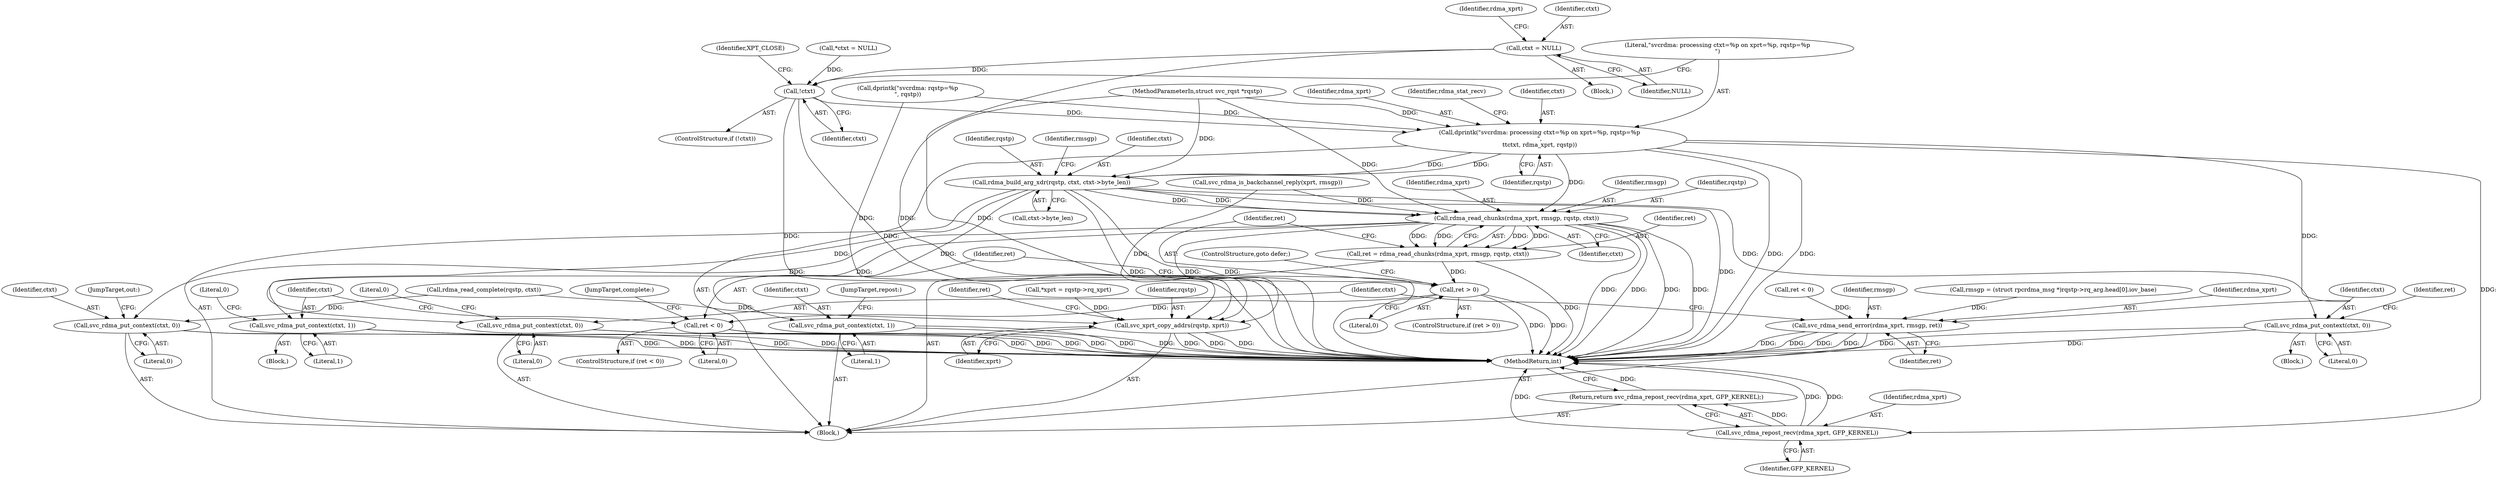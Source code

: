 digraph "1_linux_c70422f760c120480fee4de6c38804c72aa26bc1_30@pointer" {
"1000179" [label="(Call,ctxt = NULL)"];
"1000188" [label="(Call,!ctxt)"];
"1000200" [label="(Call,dprintk(\"svcrdma: processing ctxt=%p on xprt=%p, rqstp=%p\n\",\n\t\tctxt, rdma_xprt, rqstp))"];
"1000208" [label="(Call,rdma_build_arg_xdr(rqstp, ctxt, ctxt->byte_len))"];
"1000265" [label="(Call,svc_rdma_put_context(ctxt, 0))"];
"1000275" [label="(Call,rdma_read_chunks(rdma_xprt, rmsgp, rqstp, ctxt))"];
"1000273" [label="(Call,ret = rdma_read_chunks(rdma_xprt, rmsgp, rqstp, ctxt))"];
"1000281" [label="(Call,ret > 0)"];
"1000288" [label="(Call,ret < 0)"];
"1000292" [label="(Call,svc_rdma_put_context(ctxt, 1))"];
"1000325" [label="(Call,svc_rdma_put_context(ctxt, 0))"];
"1000360" [label="(Call,svc_xprt_copy_addrs(rqstp, xprt))"];
"1000370" [label="(Call,svc_rdma_put_context(ctxt, 0))"];
"1000379" [label="(Call,svc_rdma_put_context(ctxt, 1))"];
"1000366" [label="(Call,svc_rdma_send_error(rdma_xprt, rmsgp, ret))"];
"1000384" [label="(Call,svc_rdma_repost_recv(rdma_xprt, GFP_KERNEL))"];
"1000383" [label="(Return,return svc_rdma_repost_recv(rdma_xprt, GFP_KERNEL);)"];
"1000290" [label="(Literal,0)"];
"1000187" [label="(ControlStructure,if (!ctxt))"];
"1000379" [label="(Call,svc_rdma_put_context(ctxt, 1))"];
"1000360" [label="(Call,svc_xprt_copy_addrs(rqstp, xprt))"];
"1000283" [label="(Literal,0)"];
"1000203" [label="(Identifier,rdma_xprt)"];
"1000386" [label="(Identifier,GFP_KERNEL)"];
"1000327" [label="(Literal,0)"];
"1000277" [label="(Identifier,rmsgp)"];
"1000185" [label="(Identifier,rdma_xprt)"];
"1000326" [label="(Identifier,ctxt)"];
"1000209" [label="(Identifier,rqstp)"];
"1000193" [label="(Identifier,XPT_CLOSE)"];
"1000278" [label="(Identifier,rqstp)"];
"1000372" [label="(Literal,0)"];
"1000235" [label="(Call,ret < 0)"];
"1000189" [label="(Identifier,ctxt)"];
"1000285" [label="(ControlStructure,goto defer;)"];
"1000265" [label="(Call,svc_rdma_put_context(ctxt, 0))"];
"1000287" [label="(ControlStructure,if (ret < 0))"];
"1000368" [label="(Identifier,rmsgp)"];
"1000383" [label="(Return,return svc_rdma_repost_recv(rdma_xprt, GFP_KERNEL);)"];
"1000150" [label="(Call,rdma_read_complete(rqstp, ctxt))"];
"1000282" [label="(Identifier,ret)"];
"1000296" [label="(Literal,0)"];
"1000380" [label="(Identifier,ctxt)"];
"1000382" [label="(JumpTarget,repost:)"];
"1000364" [label="(Identifier,ret)"];
"1000204" [label="(Identifier,rqstp)"];
"1000269" [label="(Identifier,ret)"];
"1000250" [label="(Call,svc_rdma_is_backchannel_reply(xprt, rmsgp))"];
"1000124" [label="(Call,dprintk(\"svcrdma: rqstp=%p\n\", rqstp))"];
"1000275" [label="(Call,rdma_read_chunks(rdma_xprt, rmsgp, rqstp, ctxt))"];
"1000273" [label="(Call,ret = rdma_read_chunks(rdma_xprt, rmsgp, rqstp, ctxt))"];
"1000288" [label="(Call,ret < 0)"];
"1000374" [label="(Literal,0)"];
"1000181" [label="(Identifier,NULL)"];
"1000116" [label="(Call,*ctxt = NULL)"];
"1000180" [label="(Identifier,ctxt)"];
"1000325" [label="(Call,svc_rdma_put_context(ctxt, 0))"];
"1000293" [label="(Identifier,ctxt)"];
"1000297" [label="(JumpTarget,complete:)"];
"1000294" [label="(Literal,1)"];
"1000253" [label="(Block,)"];
"1000292" [label="(Call,svc_rdma_put_context(ctxt, 1))"];
"1000281" [label="(Call,ret > 0)"];
"1000214" [label="(Call,rmsgp = (struct rpcrdma_msg *)rqstp->rq_arg.head[0].iov_base)"];
"1000108" [label="(Block,)"];
"1000384" [label="(Call,svc_rdma_repost_recv(rdma_xprt, GFP_KERNEL))"];
"1000289" [label="(Identifier,ret)"];
"1000208" [label="(Call,rdma_build_arg_xdr(rqstp, ctxt, ctxt->byte_len))"];
"1000276" [label="(Identifier,rdma_xprt)"];
"1000387" [label="(MethodReturn,int)"];
"1000362" [label="(Identifier,xprt)"];
"1000188" [label="(Call,!ctxt)"];
"1000328" [label="(JumpTarget,out:)"];
"1000267" [label="(Literal,0)"];
"1000367" [label="(Identifier,rdma_xprt)"];
"1000169" [label="(Block,)"];
"1000211" [label="(Call,ctxt->byte_len)"];
"1000274" [label="(Identifier,ret)"];
"1000385" [label="(Identifier,rdma_xprt)"];
"1000291" [label="(Block,)"];
"1000207" [label="(Identifier,rdma_stat_recv)"];
"1000215" [label="(Identifier,rmsgp)"];
"1000179" [label="(Call,ctxt = NULL)"];
"1000110" [label="(Call,*xprt = rqstp->rq_xprt)"];
"1000280" [label="(ControlStructure,if (ret > 0))"];
"1000279" [label="(Identifier,ctxt)"];
"1000107" [label="(MethodParameterIn,struct svc_rqst *rqstp)"];
"1000202" [label="(Identifier,ctxt)"];
"1000201" [label="(Literal,\"svcrdma: processing ctxt=%p on xprt=%p, rqstp=%p\n\")"];
"1000366" [label="(Call,svc_rdma_send_error(rdma_xprt, rmsgp, ret))"];
"1000361" [label="(Identifier,rqstp)"];
"1000371" [label="(Identifier,ctxt)"];
"1000200" [label="(Call,dprintk(\"svcrdma: processing ctxt=%p on xprt=%p, rqstp=%p\n\",\n\t\tctxt, rdma_xprt, rqstp))"];
"1000381" [label="(Literal,1)"];
"1000369" [label="(Identifier,ret)"];
"1000210" [label="(Identifier,ctxt)"];
"1000266" [label="(Identifier,ctxt)"];
"1000370" [label="(Call,svc_rdma_put_context(ctxt, 0))"];
"1000179" -> "1000169"  [label="AST: "];
"1000179" -> "1000181"  [label="CFG: "];
"1000180" -> "1000179"  [label="AST: "];
"1000181" -> "1000179"  [label="AST: "];
"1000185" -> "1000179"  [label="CFG: "];
"1000179" -> "1000387"  [label="DDG: "];
"1000179" -> "1000188"  [label="DDG: "];
"1000188" -> "1000187"  [label="AST: "];
"1000188" -> "1000189"  [label="CFG: "];
"1000189" -> "1000188"  [label="AST: "];
"1000193" -> "1000188"  [label="CFG: "];
"1000201" -> "1000188"  [label="CFG: "];
"1000188" -> "1000387"  [label="DDG: "];
"1000188" -> "1000387"  [label="DDG: "];
"1000116" -> "1000188"  [label="DDG: "];
"1000188" -> "1000200"  [label="DDG: "];
"1000200" -> "1000108"  [label="AST: "];
"1000200" -> "1000204"  [label="CFG: "];
"1000201" -> "1000200"  [label="AST: "];
"1000202" -> "1000200"  [label="AST: "];
"1000203" -> "1000200"  [label="AST: "];
"1000204" -> "1000200"  [label="AST: "];
"1000207" -> "1000200"  [label="CFG: "];
"1000200" -> "1000387"  [label="DDG: "];
"1000200" -> "1000387"  [label="DDG: "];
"1000124" -> "1000200"  [label="DDG: "];
"1000107" -> "1000200"  [label="DDG: "];
"1000200" -> "1000208"  [label="DDG: "];
"1000200" -> "1000208"  [label="DDG: "];
"1000200" -> "1000275"  [label="DDG: "];
"1000200" -> "1000366"  [label="DDG: "];
"1000200" -> "1000384"  [label="DDG: "];
"1000208" -> "1000108"  [label="AST: "];
"1000208" -> "1000211"  [label="CFG: "];
"1000209" -> "1000208"  [label="AST: "];
"1000210" -> "1000208"  [label="AST: "];
"1000211" -> "1000208"  [label="AST: "];
"1000215" -> "1000208"  [label="CFG: "];
"1000208" -> "1000387"  [label="DDG: "];
"1000208" -> "1000387"  [label="DDG: "];
"1000208" -> "1000387"  [label="DDG: "];
"1000107" -> "1000208"  [label="DDG: "];
"1000208" -> "1000265"  [label="DDG: "];
"1000208" -> "1000275"  [label="DDG: "];
"1000208" -> "1000275"  [label="DDG: "];
"1000208" -> "1000370"  [label="DDG: "];
"1000208" -> "1000379"  [label="DDG: "];
"1000265" -> "1000253"  [label="AST: "];
"1000265" -> "1000267"  [label="CFG: "];
"1000266" -> "1000265"  [label="AST: "];
"1000267" -> "1000265"  [label="AST: "];
"1000269" -> "1000265"  [label="CFG: "];
"1000265" -> "1000387"  [label="DDG: "];
"1000265" -> "1000387"  [label="DDG: "];
"1000275" -> "1000273"  [label="AST: "];
"1000275" -> "1000279"  [label="CFG: "];
"1000276" -> "1000275"  [label="AST: "];
"1000277" -> "1000275"  [label="AST: "];
"1000278" -> "1000275"  [label="AST: "];
"1000279" -> "1000275"  [label="AST: "];
"1000273" -> "1000275"  [label="CFG: "];
"1000275" -> "1000387"  [label="DDG: "];
"1000275" -> "1000387"  [label="DDG: "];
"1000275" -> "1000387"  [label="DDG: "];
"1000275" -> "1000387"  [label="DDG: "];
"1000275" -> "1000273"  [label="DDG: "];
"1000275" -> "1000273"  [label="DDG: "];
"1000275" -> "1000273"  [label="DDG: "];
"1000275" -> "1000273"  [label="DDG: "];
"1000250" -> "1000275"  [label="DDG: "];
"1000107" -> "1000275"  [label="DDG: "];
"1000275" -> "1000292"  [label="DDG: "];
"1000275" -> "1000325"  [label="DDG: "];
"1000275" -> "1000360"  [label="DDG: "];
"1000273" -> "1000108"  [label="AST: "];
"1000274" -> "1000273"  [label="AST: "];
"1000282" -> "1000273"  [label="CFG: "];
"1000273" -> "1000387"  [label="DDG: "];
"1000273" -> "1000281"  [label="DDG: "];
"1000281" -> "1000280"  [label="AST: "];
"1000281" -> "1000283"  [label="CFG: "];
"1000282" -> "1000281"  [label="AST: "];
"1000283" -> "1000281"  [label="AST: "];
"1000285" -> "1000281"  [label="CFG: "];
"1000289" -> "1000281"  [label="CFG: "];
"1000281" -> "1000387"  [label="DDG: "];
"1000281" -> "1000387"  [label="DDG: "];
"1000281" -> "1000288"  [label="DDG: "];
"1000288" -> "1000287"  [label="AST: "];
"1000288" -> "1000290"  [label="CFG: "];
"1000289" -> "1000288"  [label="AST: "];
"1000290" -> "1000288"  [label="AST: "];
"1000293" -> "1000288"  [label="CFG: "];
"1000297" -> "1000288"  [label="CFG: "];
"1000288" -> "1000387"  [label="DDG: "];
"1000288" -> "1000387"  [label="DDG: "];
"1000292" -> "1000291"  [label="AST: "];
"1000292" -> "1000294"  [label="CFG: "];
"1000293" -> "1000292"  [label="AST: "];
"1000294" -> "1000292"  [label="AST: "];
"1000296" -> "1000292"  [label="CFG: "];
"1000292" -> "1000387"  [label="DDG: "];
"1000292" -> "1000387"  [label="DDG: "];
"1000325" -> "1000108"  [label="AST: "];
"1000325" -> "1000327"  [label="CFG: "];
"1000326" -> "1000325"  [label="AST: "];
"1000327" -> "1000325"  [label="AST: "];
"1000328" -> "1000325"  [label="CFG: "];
"1000325" -> "1000387"  [label="DDG: "];
"1000325" -> "1000387"  [label="DDG: "];
"1000150" -> "1000325"  [label="DDG: "];
"1000360" -> "1000108"  [label="AST: "];
"1000360" -> "1000362"  [label="CFG: "];
"1000361" -> "1000360"  [label="AST: "];
"1000362" -> "1000360"  [label="AST: "];
"1000364" -> "1000360"  [label="CFG: "];
"1000360" -> "1000387"  [label="DDG: "];
"1000360" -> "1000387"  [label="DDG: "];
"1000360" -> "1000387"  [label="DDG: "];
"1000124" -> "1000360"  [label="DDG: "];
"1000150" -> "1000360"  [label="DDG: "];
"1000107" -> "1000360"  [label="DDG: "];
"1000250" -> "1000360"  [label="DDG: "];
"1000110" -> "1000360"  [label="DDG: "];
"1000370" -> "1000108"  [label="AST: "];
"1000370" -> "1000372"  [label="CFG: "];
"1000371" -> "1000370"  [label="AST: "];
"1000372" -> "1000370"  [label="AST: "];
"1000374" -> "1000370"  [label="CFG: "];
"1000370" -> "1000387"  [label="DDG: "];
"1000370" -> "1000387"  [label="DDG: "];
"1000379" -> "1000108"  [label="AST: "];
"1000379" -> "1000381"  [label="CFG: "];
"1000380" -> "1000379"  [label="AST: "];
"1000381" -> "1000379"  [label="AST: "];
"1000382" -> "1000379"  [label="CFG: "];
"1000379" -> "1000387"  [label="DDG: "];
"1000379" -> "1000387"  [label="DDG: "];
"1000366" -> "1000108"  [label="AST: "];
"1000366" -> "1000369"  [label="CFG: "];
"1000367" -> "1000366"  [label="AST: "];
"1000368" -> "1000366"  [label="AST: "];
"1000369" -> "1000366"  [label="AST: "];
"1000371" -> "1000366"  [label="CFG: "];
"1000366" -> "1000387"  [label="DDG: "];
"1000366" -> "1000387"  [label="DDG: "];
"1000366" -> "1000387"  [label="DDG: "];
"1000366" -> "1000387"  [label="DDG: "];
"1000214" -> "1000366"  [label="DDG: "];
"1000235" -> "1000366"  [label="DDG: "];
"1000384" -> "1000383"  [label="AST: "];
"1000384" -> "1000386"  [label="CFG: "];
"1000385" -> "1000384"  [label="AST: "];
"1000386" -> "1000384"  [label="AST: "];
"1000383" -> "1000384"  [label="CFG: "];
"1000384" -> "1000387"  [label="DDG: "];
"1000384" -> "1000387"  [label="DDG: "];
"1000384" -> "1000387"  [label="DDG: "];
"1000384" -> "1000383"  [label="DDG: "];
"1000383" -> "1000108"  [label="AST: "];
"1000387" -> "1000383"  [label="CFG: "];
"1000383" -> "1000387"  [label="DDG: "];
}
